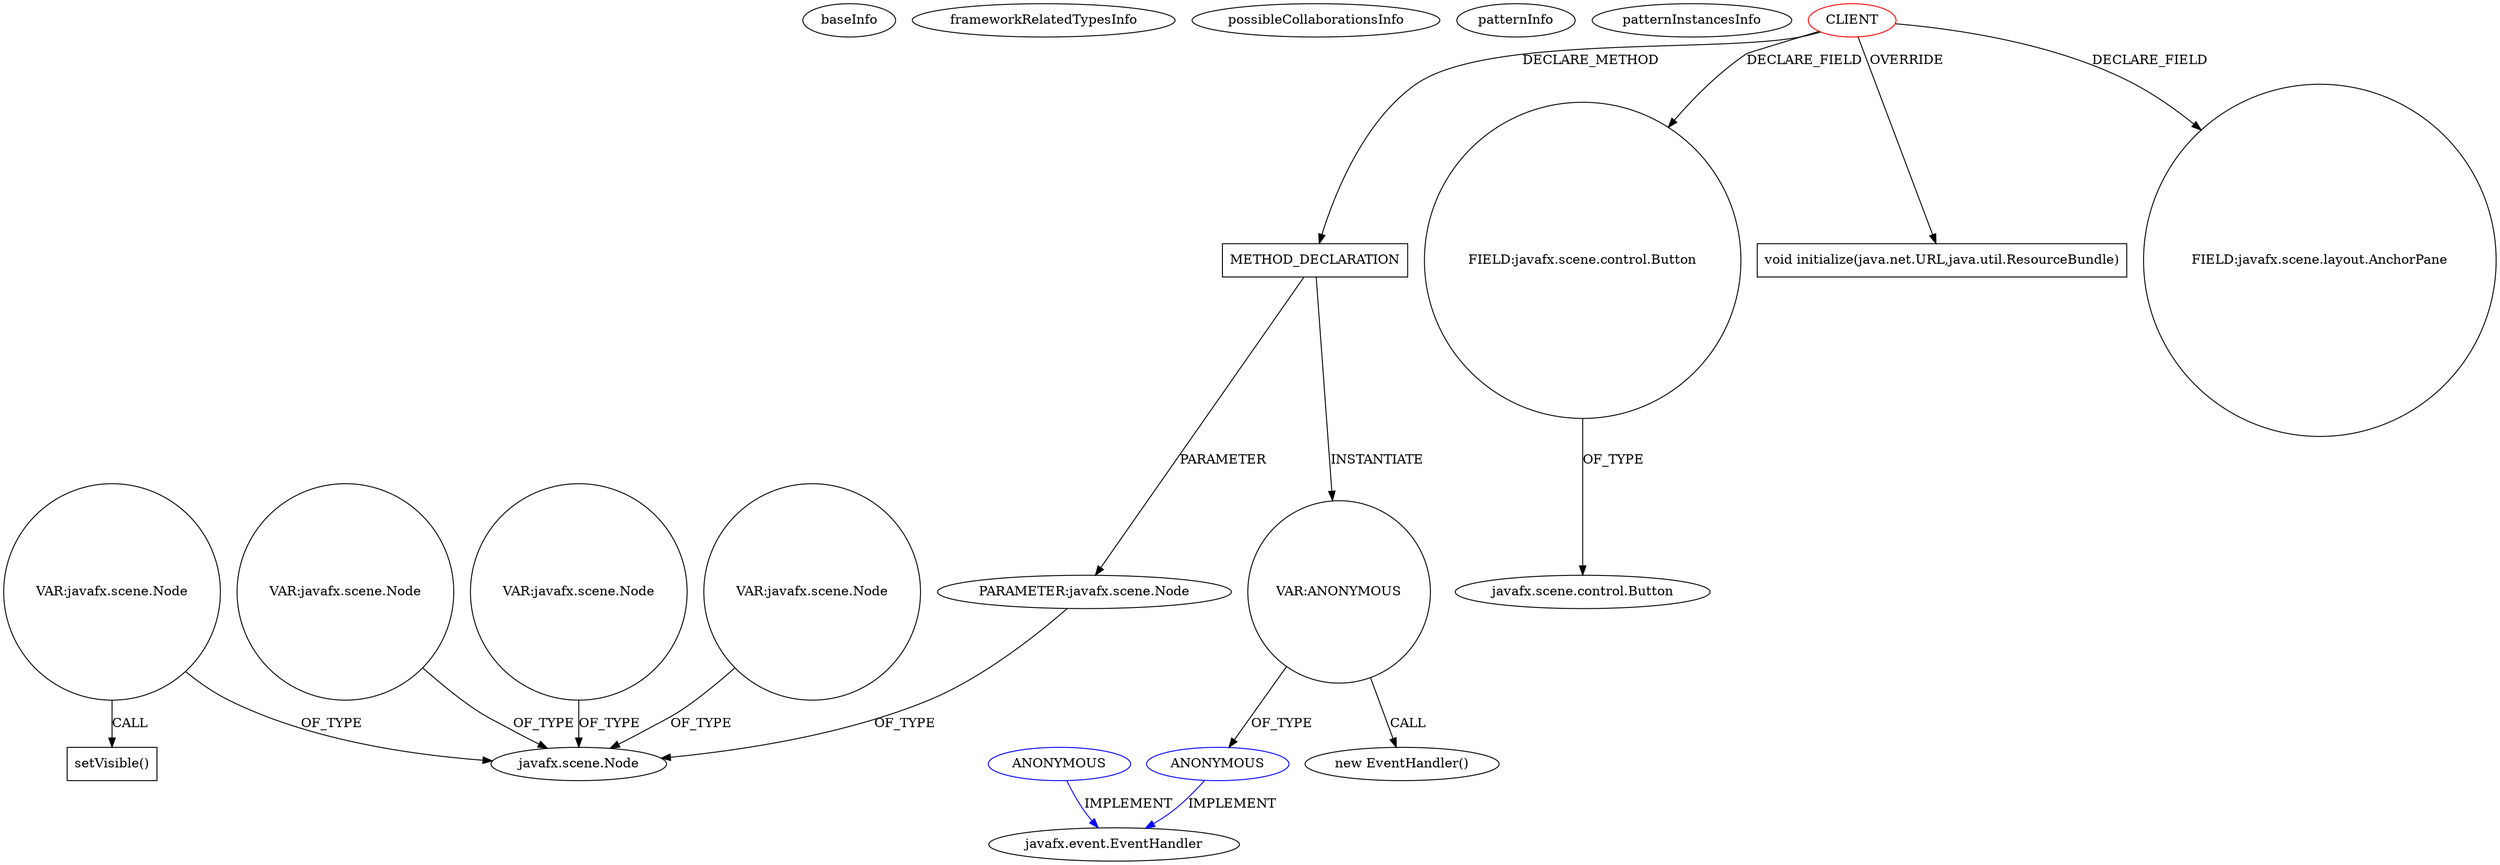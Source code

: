 digraph {
baseInfo[graphId=3264,category="pattern",isAnonymous=false,possibleRelation=false]
frameworkRelatedTypesInfo[]
possibleCollaborationsInfo[]
patternInfo[frequency=2.0,patternRootClient=0]
patternInstancesInfo[0="hock323-eventManager~/hock323-eventManager/EventManager-master/src/eventManager/controller/EventSelectionDialogController.java~EventSelectionDialogController~2934",1="ajithkp560-quizmaster~/ajithkp560-quizmaster/quizmaster-master/QuizProgram_SRC/QuizProgram/src/quizprogram/SampleController.java~SampleController~1753"]
537[label="PARAMETER:javafx.scene.Node",vertexType="PARAMETER_DECLARATION",isFrameworkType=false]
533[label="METHOD_DECLARATION",vertexType="CLIENT_METHOD_DECLARATION",isFrameworkType=false,shape=box]
0[label="CLIENT",vertexType="ROOT_CLIENT_CLASS_DECLARATION",isFrameworkType=false,color=red]
12[label="FIELD:javafx.scene.control.Button",vertexType="FIELD_DECLARATION",isFrameworkType=false,shape=circle]
50[label="void initialize(java.net.URL,java.util.ResourceBundle)",vertexType="OVERRIDING_METHOD_DECLARATION",isFrameworkType=false,shape=box]
18[label="FIELD:javafx.scene.layout.AnchorPane",vertexType="FIELD_DECLARATION",isFrameworkType=false,shape=circle]
13[label="javafx.scene.control.Button",vertexType="FRAMEWORK_CLASS_TYPE",isFrameworkType=false]
33[label="javafx.scene.Node",vertexType="FRAMEWORK_CLASS_TYPE",isFrameworkType=false]
131[label="VAR:javafx.scene.Node",vertexType="VARIABLE_EXPRESION",isFrameworkType=false,shape=circle]
132[label="setVisible()",vertexType="INSIDE_CALL",isFrameworkType=false,shape=box]
111[label="VAR:javafx.scene.Node",vertexType="VARIABLE_EXPRESION",isFrameworkType=false,shape=circle]
108[label="VAR:javafx.scene.Node",vertexType="VARIABLE_EXPRESION",isFrameworkType=false,shape=circle]
147[label="VAR:javafx.scene.Node",vertexType="VARIABLE_EXPRESION",isFrameworkType=false,shape=circle]
549[label="VAR:ANONYMOUS",vertexType="VARIABLE_EXPRESION",isFrameworkType=false,shape=circle]
550[label="ANONYMOUS",vertexType="REFERENCE_ANONYMOUS_DECLARATION",isFrameworkType=false,color=blue]
548[label="new EventHandler()",vertexType="CONSTRUCTOR_CALL",isFrameworkType=false]
130[label="javafx.event.EventHandler",vertexType="FRAMEWORK_INTERFACE_TYPE",isFrameworkType=false]
145[label="ANONYMOUS",vertexType="REFERENCE_ANONYMOUS_DECLARATION",isFrameworkType=false,color=blue]
0->533[label="DECLARE_METHOD"]
108->33[label="OF_TYPE"]
12->13[label="OF_TYPE"]
145->130[label="IMPLEMENT",color=blue]
549->550[label="OF_TYPE"]
0->50[label="OVERRIDE"]
549->548[label="CALL"]
0->12[label="DECLARE_FIELD"]
111->33[label="OF_TYPE"]
533->549[label="INSTANTIATE"]
131->33[label="OF_TYPE"]
537->33[label="OF_TYPE"]
0->18[label="DECLARE_FIELD"]
131->132[label="CALL"]
550->130[label="IMPLEMENT",color=blue]
533->537[label="PARAMETER"]
147->33[label="OF_TYPE"]
}
